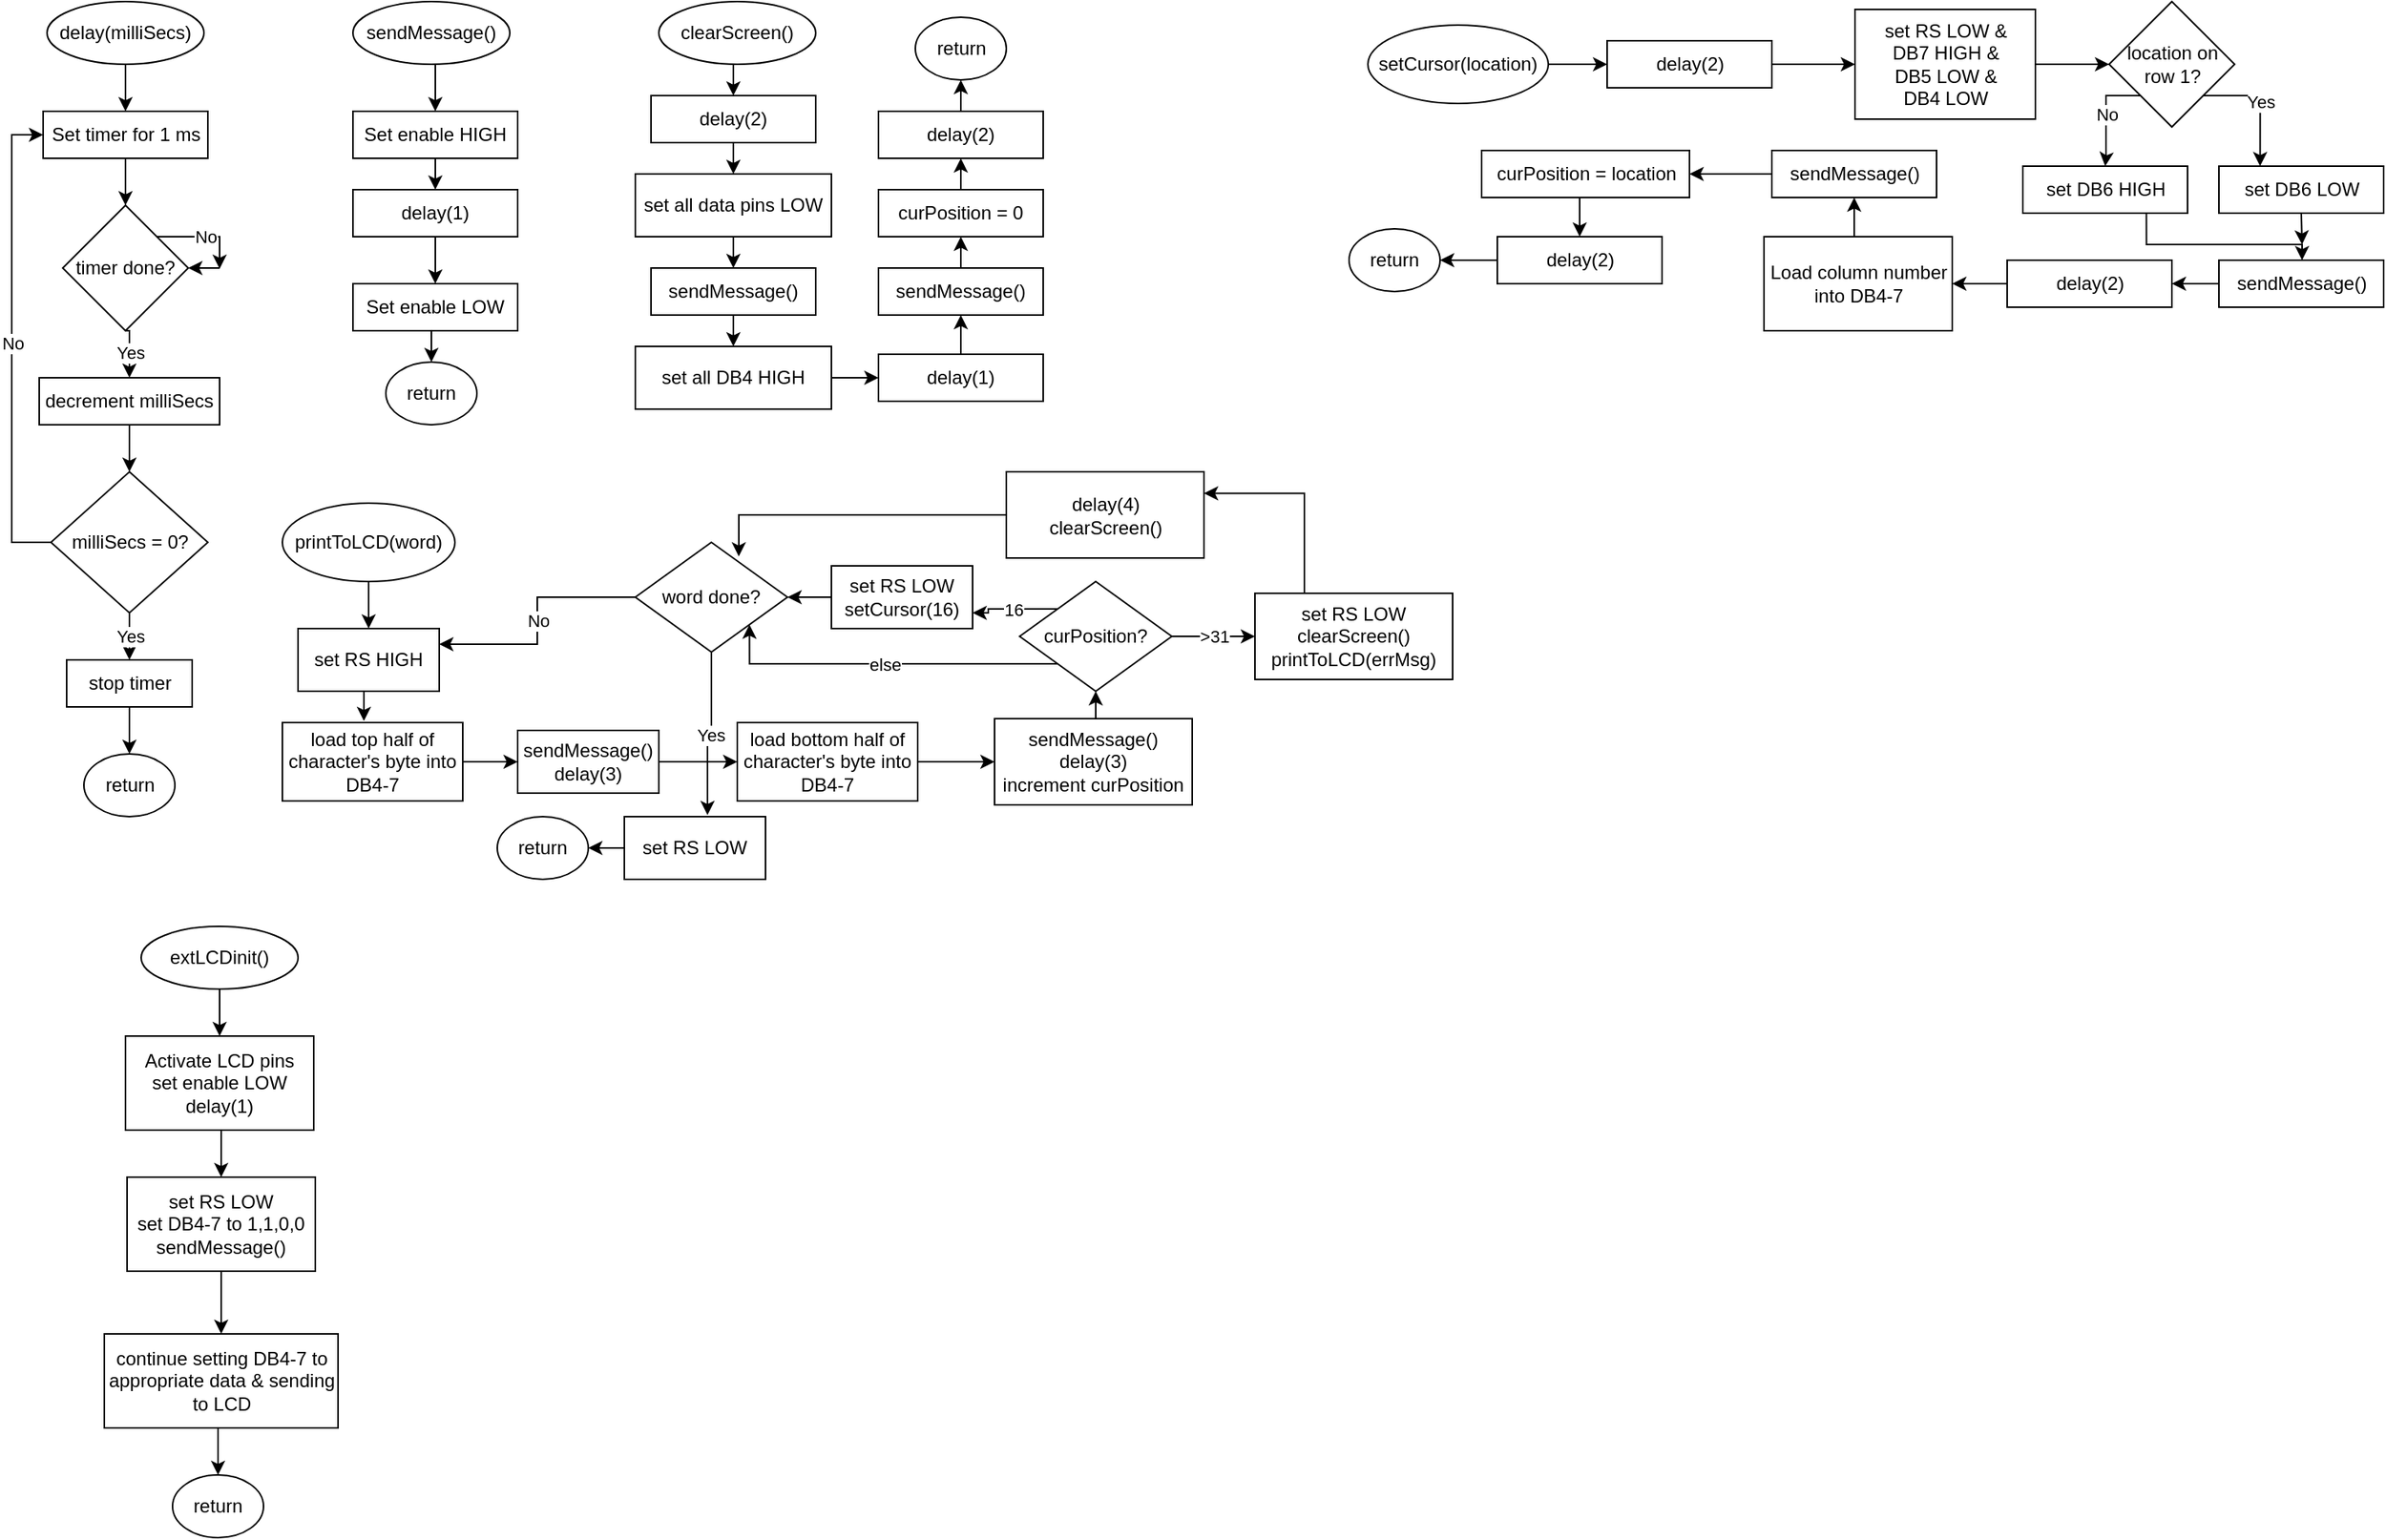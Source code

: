 <mxfile version="12.7.2" type="device"><diagram id="p0zif1Xb2ei_MetfuVsM" name="Page-1"><mxGraphModel dx="1264" dy="539" grid="1" gridSize="10" guides="1" tooltips="1" connect="1" arrows="1" fold="1" page="1" pageScale="1" pageWidth="850" pageHeight="1100" math="0" shadow="0"><root><mxCell id="0"/><mxCell id="1" parent="0"/><mxCell id="idbKsnZmtXlH-FIe1H_C-18" style="edgeStyle=orthogonalEdgeStyle;rounded=0;orthogonalLoop=1;jettySize=auto;html=1;exitX=0.5;exitY=1;exitDx=0;exitDy=0;entryX=0.5;entryY=0;entryDx=0;entryDy=0;" edge="1" parent="1" source="idbKsnZmtXlH-FIe1H_C-1" target="idbKsnZmtXlH-FIe1H_C-15"><mxGeometry relative="1" as="geometry"/></mxCell><mxCell id="idbKsnZmtXlH-FIe1H_C-1" value="delay(milliSecs)" style="ellipse;whiteSpace=wrap;html=1;" vertex="1" parent="1"><mxGeometry x="80" y="40" width="100" height="40" as="geometry"/></mxCell><mxCell id="idbKsnZmtXlH-FIe1H_C-10" style="edgeStyle=orthogonalEdgeStyle;rounded=0;orthogonalLoop=1;jettySize=auto;html=1;exitX=0.5;exitY=1;exitDx=0;exitDy=0;entryX=0.5;entryY=0;entryDx=0;entryDy=0;" edge="1" parent="1" source="idbKsnZmtXlH-FIe1H_C-2" target="idbKsnZmtXlH-FIe1H_C-7"><mxGeometry relative="1" as="geometry"/></mxCell><mxCell id="idbKsnZmtXlH-FIe1H_C-2" value="sendMessage()" style="ellipse;whiteSpace=wrap;html=1;" vertex="1" parent="1"><mxGeometry x="275" y="40" width="100" height="40" as="geometry"/></mxCell><mxCell id="idbKsnZmtXlH-FIe1H_C-39" style="edgeStyle=orthogonalEdgeStyle;rounded=0;orthogonalLoop=1;jettySize=auto;html=1;exitX=0.5;exitY=1;exitDx=0;exitDy=0;entryX=0.5;entryY=0;entryDx=0;entryDy=0;" edge="1" parent="1" source="idbKsnZmtXlH-FIe1H_C-3" target="idbKsnZmtXlH-FIe1H_C-38"><mxGeometry relative="1" as="geometry"/></mxCell><mxCell id="idbKsnZmtXlH-FIe1H_C-3" value="clearScreen()" style="ellipse;whiteSpace=wrap;html=1;" vertex="1" parent="1"><mxGeometry x="470" y="40" width="100" height="40" as="geometry"/></mxCell><mxCell id="idbKsnZmtXlH-FIe1H_C-97" style="edgeStyle=orthogonalEdgeStyle;rounded=0;orthogonalLoop=1;jettySize=auto;html=1;exitX=0.5;exitY=1;exitDx=0;exitDy=0;entryX=0.5;entryY=0;entryDx=0;entryDy=0;" edge="1" parent="1" source="idbKsnZmtXlH-FIe1H_C-4" target="idbKsnZmtXlH-FIe1H_C-96"><mxGeometry relative="1" as="geometry"/></mxCell><mxCell id="idbKsnZmtXlH-FIe1H_C-4" value="printToLCD(word)" style="ellipse;whiteSpace=wrap;html=1;" vertex="1" parent="1"><mxGeometry x="230" y="360" width="110" height="50" as="geometry"/></mxCell><mxCell id="idbKsnZmtXlH-FIe1H_C-63" style="edgeStyle=orthogonalEdgeStyle;rounded=0;orthogonalLoop=1;jettySize=auto;html=1;exitX=1;exitY=0.5;exitDx=0;exitDy=0;entryX=0;entryY=0.5;entryDx=0;entryDy=0;" edge="1" parent="1" source="idbKsnZmtXlH-FIe1H_C-5" target="idbKsnZmtXlH-FIe1H_C-61"><mxGeometry relative="1" as="geometry"/></mxCell><mxCell id="idbKsnZmtXlH-FIe1H_C-5" value="setCursor(location)" style="ellipse;whiteSpace=wrap;html=1;" vertex="1" parent="1"><mxGeometry x="922" y="55" width="115" height="50" as="geometry"/></mxCell><mxCell id="idbKsnZmtXlH-FIe1H_C-140" value="" style="edgeStyle=orthogonalEdgeStyle;rounded=0;orthogonalLoop=1;jettySize=auto;html=1;" edge="1" parent="1" source="idbKsnZmtXlH-FIe1H_C-6" target="idbKsnZmtXlH-FIe1H_C-139"><mxGeometry relative="1" as="geometry"/></mxCell><mxCell id="idbKsnZmtXlH-FIe1H_C-6" value="extLCDinit()" style="ellipse;whiteSpace=wrap;html=1;" vertex="1" parent="1"><mxGeometry x="140" y="630" width="100" height="40" as="geometry"/></mxCell><mxCell id="idbKsnZmtXlH-FIe1H_C-12" style="edgeStyle=orthogonalEdgeStyle;rounded=0;orthogonalLoop=1;jettySize=auto;html=1;exitX=0.5;exitY=1;exitDx=0;exitDy=0;entryX=0.5;entryY=0;entryDx=0;entryDy=0;" edge="1" parent="1" source="idbKsnZmtXlH-FIe1H_C-7" target="idbKsnZmtXlH-FIe1H_C-11"><mxGeometry relative="1" as="geometry"/></mxCell><mxCell id="idbKsnZmtXlH-FIe1H_C-7" value="Set enable HIGH" style="rounded=0;whiteSpace=wrap;html=1;" vertex="1" parent="1"><mxGeometry x="275" y="110" width="105" height="30" as="geometry"/></mxCell><mxCell id="idbKsnZmtXlH-FIe1H_C-14" style="edgeStyle=orthogonalEdgeStyle;rounded=0;orthogonalLoop=1;jettySize=auto;html=1;exitX=0.5;exitY=1;exitDx=0;exitDy=0;entryX=0.5;entryY=0;entryDx=0;entryDy=0;" edge="1" parent="1" source="idbKsnZmtXlH-FIe1H_C-11" target="idbKsnZmtXlH-FIe1H_C-13"><mxGeometry relative="1" as="geometry"/></mxCell><mxCell id="idbKsnZmtXlH-FIe1H_C-11" value="delay(1)" style="rounded=0;whiteSpace=wrap;html=1;" vertex="1" parent="1"><mxGeometry x="275" y="160" width="105" height="30" as="geometry"/></mxCell><mxCell id="idbKsnZmtXlH-FIe1H_C-37" style="edgeStyle=orthogonalEdgeStyle;rounded=0;orthogonalLoop=1;jettySize=auto;html=1;exitX=0.5;exitY=1;exitDx=0;exitDy=0;entryX=0.5;entryY=0;entryDx=0;entryDy=0;" edge="1" parent="1" source="idbKsnZmtXlH-FIe1H_C-13" target="idbKsnZmtXlH-FIe1H_C-36"><mxGeometry relative="1" as="geometry"/></mxCell><mxCell id="idbKsnZmtXlH-FIe1H_C-13" value="Set enable LOW" style="rounded=0;whiteSpace=wrap;html=1;" vertex="1" parent="1"><mxGeometry x="275" y="220" width="105" height="30" as="geometry"/></mxCell><mxCell id="idbKsnZmtXlH-FIe1H_C-23" value="" style="edgeStyle=orthogonalEdgeStyle;rounded=0;orthogonalLoop=1;jettySize=auto;html=1;" edge="1" parent="1" source="idbKsnZmtXlH-FIe1H_C-15" target="idbKsnZmtXlH-FIe1H_C-20"><mxGeometry relative="1" as="geometry"/></mxCell><mxCell id="idbKsnZmtXlH-FIe1H_C-15" value="Set timer for 1 ms" style="rounded=0;whiteSpace=wrap;html=1;" vertex="1" parent="1"><mxGeometry x="77.5" y="110" width="105" height="30" as="geometry"/></mxCell><mxCell id="idbKsnZmtXlH-FIe1H_C-25" value="" style="edgeStyle=orthogonalEdgeStyle;rounded=0;orthogonalLoop=1;jettySize=auto;html=1;" edge="1" parent="1" source="idbKsnZmtXlH-FIe1H_C-19" target="idbKsnZmtXlH-FIe1H_C-24"><mxGeometry relative="1" as="geometry"/></mxCell><mxCell id="idbKsnZmtXlH-FIe1H_C-19" value="decrement milliSecs" style="rounded=0;whiteSpace=wrap;html=1;" vertex="1" parent="1"><mxGeometry x="75" y="280" width="115" height="30" as="geometry"/></mxCell><mxCell id="idbKsnZmtXlH-FIe1H_C-21" value="No" style="edgeStyle=orthogonalEdgeStyle;rounded=0;orthogonalLoop=1;jettySize=auto;html=1;exitX=1;exitY=0;exitDx=0;exitDy=0;" edge="1" parent="1" source="idbKsnZmtXlH-FIe1H_C-20"><mxGeometry relative="1" as="geometry"><mxPoint x="190" y="210" as="targetPoint"/></mxGeometry></mxCell><mxCell id="idbKsnZmtXlH-FIe1H_C-28" value="Yes" style="edgeStyle=orthogonalEdgeStyle;rounded=0;orthogonalLoop=1;jettySize=auto;html=1;exitX=0.5;exitY=1;exitDx=0;exitDy=0;entryX=0.5;entryY=0;entryDx=0;entryDy=0;" edge="1" parent="1" source="idbKsnZmtXlH-FIe1H_C-20" target="idbKsnZmtXlH-FIe1H_C-19"><mxGeometry relative="1" as="geometry"/></mxCell><mxCell id="idbKsnZmtXlH-FIe1H_C-20" value="timer done?" style="rhombus;whiteSpace=wrap;html=1;" vertex="1" parent="1"><mxGeometry x="90" y="170" width="80" height="80" as="geometry"/></mxCell><mxCell id="idbKsnZmtXlH-FIe1H_C-22" value="" style="endArrow=classic;html=1;entryX=1;entryY=0.5;entryDx=0;entryDy=0;" edge="1" parent="1" target="idbKsnZmtXlH-FIe1H_C-20"><mxGeometry width="50" height="50" relative="1" as="geometry"><mxPoint x="190" y="210" as="sourcePoint"/><mxPoint x="600" y="210" as="targetPoint"/></mxGeometry></mxCell><mxCell id="idbKsnZmtXlH-FIe1H_C-29" value="&lt;div&gt;No&lt;/div&gt;" style="edgeStyle=orthogonalEdgeStyle;rounded=0;orthogonalLoop=1;jettySize=auto;html=1;exitX=0;exitY=0.5;exitDx=0;exitDy=0;entryX=0;entryY=0.5;entryDx=0;entryDy=0;" edge="1" parent="1" source="idbKsnZmtXlH-FIe1H_C-24" target="idbKsnZmtXlH-FIe1H_C-15"><mxGeometry relative="1" as="geometry"><mxPoint x="40" y="130" as="targetPoint"/></mxGeometry></mxCell><mxCell id="idbKsnZmtXlH-FIe1H_C-31" value="Yes" style="edgeStyle=orthogonalEdgeStyle;rounded=0;orthogonalLoop=1;jettySize=auto;html=1;exitX=0.5;exitY=1;exitDx=0;exitDy=0;entryX=0.5;entryY=0;entryDx=0;entryDy=0;" edge="1" parent="1" source="idbKsnZmtXlH-FIe1H_C-24" target="idbKsnZmtXlH-FIe1H_C-30"><mxGeometry relative="1" as="geometry"/></mxCell><mxCell id="idbKsnZmtXlH-FIe1H_C-24" value="milliSecs = 0?" style="rhombus;whiteSpace=wrap;html=1;" vertex="1" parent="1"><mxGeometry x="82.5" y="340" width="100" height="90" as="geometry"/></mxCell><mxCell id="idbKsnZmtXlH-FIe1H_C-35" style="edgeStyle=orthogonalEdgeStyle;rounded=0;orthogonalLoop=1;jettySize=auto;html=1;exitX=0.5;exitY=1;exitDx=0;exitDy=0;entryX=0.5;entryY=0;entryDx=0;entryDy=0;" edge="1" parent="1" source="idbKsnZmtXlH-FIe1H_C-30" target="idbKsnZmtXlH-FIe1H_C-32"><mxGeometry relative="1" as="geometry"/></mxCell><mxCell id="idbKsnZmtXlH-FIe1H_C-30" value="stop timer" style="rounded=0;whiteSpace=wrap;html=1;" vertex="1" parent="1"><mxGeometry x="92.5" y="460" width="80" height="30" as="geometry"/></mxCell><mxCell id="idbKsnZmtXlH-FIe1H_C-32" value="return" style="ellipse;whiteSpace=wrap;html=1;" vertex="1" parent="1"><mxGeometry x="103.5" y="520" width="58" height="40" as="geometry"/></mxCell><mxCell id="idbKsnZmtXlH-FIe1H_C-36" value="return" style="ellipse;whiteSpace=wrap;html=1;" vertex="1" parent="1"><mxGeometry x="296" y="270" width="58" height="40" as="geometry"/></mxCell><mxCell id="idbKsnZmtXlH-FIe1H_C-45" style="edgeStyle=orthogonalEdgeStyle;rounded=0;orthogonalLoop=1;jettySize=auto;html=1;exitX=0.5;exitY=1;exitDx=0;exitDy=0;entryX=0.5;entryY=0;entryDx=0;entryDy=0;" edge="1" parent="1" source="idbKsnZmtXlH-FIe1H_C-38" target="idbKsnZmtXlH-FIe1H_C-44"><mxGeometry relative="1" as="geometry"/></mxCell><mxCell id="idbKsnZmtXlH-FIe1H_C-38" value="delay(2)" style="rounded=0;whiteSpace=wrap;html=1;" vertex="1" parent="1"><mxGeometry x="465" y="100" width="105" height="30" as="geometry"/></mxCell><mxCell id="idbKsnZmtXlH-FIe1H_C-49" style="edgeStyle=orthogonalEdgeStyle;rounded=0;orthogonalLoop=1;jettySize=auto;html=1;exitX=0.5;exitY=1;exitDx=0;exitDy=0;entryX=0.5;entryY=0;entryDx=0;entryDy=0;" edge="1" parent="1" source="idbKsnZmtXlH-FIe1H_C-40" target="idbKsnZmtXlH-FIe1H_C-47"><mxGeometry relative="1" as="geometry"/></mxCell><mxCell id="idbKsnZmtXlH-FIe1H_C-40" value="sendMessage()" style="rounded=0;whiteSpace=wrap;html=1;" vertex="1" parent="1"><mxGeometry x="465" y="210" width="105" height="30" as="geometry"/></mxCell><mxCell id="idbKsnZmtXlH-FIe1H_C-46" style="edgeStyle=orthogonalEdgeStyle;rounded=0;orthogonalLoop=1;jettySize=auto;html=1;exitX=0.5;exitY=1;exitDx=0;exitDy=0;entryX=0.5;entryY=0;entryDx=0;entryDy=0;" edge="1" parent="1" source="idbKsnZmtXlH-FIe1H_C-44" target="idbKsnZmtXlH-FIe1H_C-40"><mxGeometry relative="1" as="geometry"/></mxCell><mxCell id="idbKsnZmtXlH-FIe1H_C-44" value="set all data pins LOW" style="rounded=0;whiteSpace=wrap;html=1;" vertex="1" parent="1"><mxGeometry x="455" y="150" width="125" height="40" as="geometry"/></mxCell><mxCell id="idbKsnZmtXlH-FIe1H_C-91" style="edgeStyle=orthogonalEdgeStyle;rounded=0;orthogonalLoop=1;jettySize=auto;html=1;exitX=1;exitY=0.5;exitDx=0;exitDy=0;entryX=0;entryY=0.5;entryDx=0;entryDy=0;" edge="1" parent="1" source="idbKsnZmtXlH-FIe1H_C-47" target="idbKsnZmtXlH-FIe1H_C-48"><mxGeometry relative="1" as="geometry"/></mxCell><mxCell id="idbKsnZmtXlH-FIe1H_C-47" value="set all DB4 HIGH" style="rounded=0;whiteSpace=wrap;html=1;" vertex="1" parent="1"><mxGeometry x="455" y="260" width="125" height="40" as="geometry"/></mxCell><mxCell id="idbKsnZmtXlH-FIe1H_C-92" style="edgeStyle=orthogonalEdgeStyle;rounded=0;orthogonalLoop=1;jettySize=auto;html=1;exitX=0.5;exitY=0;exitDx=0;exitDy=0;entryX=0.5;entryY=1;entryDx=0;entryDy=0;" edge="1" parent="1" source="idbKsnZmtXlH-FIe1H_C-48" target="idbKsnZmtXlH-FIe1H_C-51"><mxGeometry relative="1" as="geometry"/></mxCell><mxCell id="idbKsnZmtXlH-FIe1H_C-48" value="delay(1)" style="rounded=0;whiteSpace=wrap;html=1;" vertex="1" parent="1"><mxGeometry x="610" y="265" width="105" height="30" as="geometry"/></mxCell><mxCell id="idbKsnZmtXlH-FIe1H_C-93" style="edgeStyle=orthogonalEdgeStyle;rounded=0;orthogonalLoop=1;jettySize=auto;html=1;exitX=0.5;exitY=0;exitDx=0;exitDy=0;entryX=0.5;entryY=1;entryDx=0;entryDy=0;" edge="1" parent="1" source="idbKsnZmtXlH-FIe1H_C-51" target="idbKsnZmtXlH-FIe1H_C-54"><mxGeometry relative="1" as="geometry"/></mxCell><mxCell id="idbKsnZmtXlH-FIe1H_C-51" value="sendMessage()" style="rounded=0;whiteSpace=wrap;html=1;" vertex="1" parent="1"><mxGeometry x="610" y="210" width="105" height="30" as="geometry"/></mxCell><mxCell id="idbKsnZmtXlH-FIe1H_C-95" style="edgeStyle=orthogonalEdgeStyle;rounded=0;orthogonalLoop=1;jettySize=auto;html=1;exitX=0.5;exitY=0;exitDx=0;exitDy=0;entryX=0.5;entryY=1;entryDx=0;entryDy=0;" edge="1" parent="1" source="idbKsnZmtXlH-FIe1H_C-53" target="idbKsnZmtXlH-FIe1H_C-57"><mxGeometry relative="1" as="geometry"/></mxCell><mxCell id="idbKsnZmtXlH-FIe1H_C-53" value="delay(2)" style="rounded=0;whiteSpace=wrap;html=1;" vertex="1" parent="1"><mxGeometry x="610" y="110" width="105" height="30" as="geometry"/></mxCell><mxCell id="idbKsnZmtXlH-FIe1H_C-94" style="edgeStyle=orthogonalEdgeStyle;rounded=0;orthogonalLoop=1;jettySize=auto;html=1;exitX=0.5;exitY=0;exitDx=0;exitDy=0;entryX=0.5;entryY=1;entryDx=0;entryDy=0;" edge="1" parent="1" source="idbKsnZmtXlH-FIe1H_C-54" target="idbKsnZmtXlH-FIe1H_C-53"><mxGeometry relative="1" as="geometry"/></mxCell><mxCell id="idbKsnZmtXlH-FIe1H_C-54" value="curPosition = 0" style="rounded=0;whiteSpace=wrap;html=1;" vertex="1" parent="1"><mxGeometry x="610" y="160" width="105" height="30" as="geometry"/></mxCell><mxCell id="idbKsnZmtXlH-FIe1H_C-57" value="return" style="ellipse;whiteSpace=wrap;html=1;" vertex="1" parent="1"><mxGeometry x="633.5" y="50" width="58" height="40" as="geometry"/></mxCell><mxCell id="idbKsnZmtXlH-FIe1H_C-65" style="edgeStyle=orthogonalEdgeStyle;rounded=0;orthogonalLoop=1;jettySize=auto;html=1;exitX=1;exitY=0.5;exitDx=0;exitDy=0;entryX=0;entryY=0.5;entryDx=0;entryDy=0;" edge="1" parent="1" source="idbKsnZmtXlH-FIe1H_C-61" target="idbKsnZmtXlH-FIe1H_C-64"><mxGeometry relative="1" as="geometry"/></mxCell><mxCell id="idbKsnZmtXlH-FIe1H_C-61" value="delay(2)" style="rounded=0;whiteSpace=wrap;html=1;" vertex="1" parent="1"><mxGeometry x="1074.5" y="65" width="105" height="30" as="geometry"/></mxCell><mxCell id="idbKsnZmtXlH-FIe1H_C-67" value="" style="edgeStyle=orthogonalEdgeStyle;rounded=0;orthogonalLoop=1;jettySize=auto;html=1;" edge="1" parent="1" source="idbKsnZmtXlH-FIe1H_C-64" target="idbKsnZmtXlH-FIe1H_C-66"><mxGeometry relative="1" as="geometry"/></mxCell><mxCell id="idbKsnZmtXlH-FIe1H_C-64" value="&lt;div&gt;set RS LOW &amp;amp;&lt;/div&gt;&lt;div&gt;DB7 HIGH &amp;amp; &lt;br&gt;&lt;/div&gt;&lt;div&gt;DB5 LOW &amp;amp;&lt;/div&gt;&lt;div&gt;DB4 LOW&lt;br&gt;&lt;/div&gt;" style="rounded=0;whiteSpace=wrap;html=1;" vertex="1" parent="1"><mxGeometry x="1232.5" y="45" width="115" height="70" as="geometry"/></mxCell><mxCell id="idbKsnZmtXlH-FIe1H_C-71" value="No" style="edgeStyle=orthogonalEdgeStyle;rounded=0;orthogonalLoop=1;jettySize=auto;html=1;exitX=0;exitY=1;exitDx=0;exitDy=0;entryX=0.5;entryY=0;entryDx=0;entryDy=0;" edge="1" parent="1" source="idbKsnZmtXlH-FIe1H_C-66" target="idbKsnZmtXlH-FIe1H_C-70"><mxGeometry relative="1" as="geometry"><Array as="points"><mxPoint x="1392.5" y="100"/><mxPoint x="1392.5" y="140"/></Array></mxGeometry></mxCell><mxCell id="idbKsnZmtXlH-FIe1H_C-72" value="Yes" style="edgeStyle=orthogonalEdgeStyle;rounded=0;orthogonalLoop=1;jettySize=auto;html=1;exitX=1;exitY=1;exitDx=0;exitDy=0;entryX=0.25;entryY=0;entryDx=0;entryDy=0;" edge="1" parent="1" source="idbKsnZmtXlH-FIe1H_C-66" target="idbKsnZmtXlH-FIe1H_C-69"><mxGeometry relative="1" as="geometry"><Array as="points"><mxPoint x="1490.5" y="100"/></Array></mxGeometry></mxCell><mxCell id="idbKsnZmtXlH-FIe1H_C-66" value="location on row 1?" style="rhombus;whiteSpace=wrap;html=1;" vertex="1" parent="1"><mxGeometry x="1394.5" y="40" width="80" height="80" as="geometry"/></mxCell><mxCell id="idbKsnZmtXlH-FIe1H_C-79" style="edgeStyle=orthogonalEdgeStyle;rounded=0;orthogonalLoop=1;jettySize=auto;html=1;exitX=0;exitY=0.5;exitDx=0;exitDy=0;" edge="1" parent="1" source="idbKsnZmtXlH-FIe1H_C-68" target="idbKsnZmtXlH-FIe1H_C-78"><mxGeometry relative="1" as="geometry"/></mxCell><mxCell id="idbKsnZmtXlH-FIe1H_C-68" value="delay(2)" style="rounded=0;whiteSpace=wrap;html=1;" vertex="1" parent="1"><mxGeometry x="1329.5" y="205" width="105" height="30" as="geometry"/></mxCell><mxCell id="idbKsnZmtXlH-FIe1H_C-77" style="edgeStyle=orthogonalEdgeStyle;rounded=0;orthogonalLoop=1;jettySize=auto;html=1;exitX=0.5;exitY=1;exitDx=0;exitDy=0;" edge="1" parent="1" source="idbKsnZmtXlH-FIe1H_C-69"><mxGeometry relative="1" as="geometry"><mxPoint x="1517.5" y="195" as="targetPoint"/></mxGeometry></mxCell><mxCell id="idbKsnZmtXlH-FIe1H_C-69" value="set DB6 LOW" style="rounded=0;whiteSpace=wrap;html=1;" vertex="1" parent="1"><mxGeometry x="1464.5" y="145" width="105" height="30" as="geometry"/></mxCell><mxCell id="idbKsnZmtXlH-FIe1H_C-74" style="edgeStyle=orthogonalEdgeStyle;rounded=0;orthogonalLoop=1;jettySize=auto;html=1;exitX=0.75;exitY=1;exitDx=0;exitDy=0;" edge="1" parent="1" source="idbKsnZmtXlH-FIe1H_C-70" target="idbKsnZmtXlH-FIe1H_C-73"><mxGeometry relative="1" as="geometry"><Array as="points"><mxPoint x="1418.5" y="195"/><mxPoint x="1517.5" y="195"/></Array></mxGeometry></mxCell><mxCell id="idbKsnZmtXlH-FIe1H_C-70" value="set DB6 HIGH" style="rounded=0;whiteSpace=wrap;html=1;" vertex="1" parent="1"><mxGeometry x="1339.5" y="145" width="105" height="30" as="geometry"/></mxCell><mxCell id="idbKsnZmtXlH-FIe1H_C-76" style="edgeStyle=orthogonalEdgeStyle;rounded=0;orthogonalLoop=1;jettySize=auto;html=1;exitX=0;exitY=0.5;exitDx=0;exitDy=0;entryX=1;entryY=0.5;entryDx=0;entryDy=0;" edge="1" parent="1" source="idbKsnZmtXlH-FIe1H_C-73" target="idbKsnZmtXlH-FIe1H_C-68"><mxGeometry relative="1" as="geometry"/></mxCell><mxCell id="idbKsnZmtXlH-FIe1H_C-73" value="sendMessage()" style="rounded=0;whiteSpace=wrap;html=1;" vertex="1" parent="1"><mxGeometry x="1464.5" y="205" width="105" height="30" as="geometry"/></mxCell><mxCell id="idbKsnZmtXlH-FIe1H_C-82" style="edgeStyle=orthogonalEdgeStyle;rounded=0;orthogonalLoop=1;jettySize=auto;html=1;exitX=0.5;exitY=0;exitDx=0;exitDy=0;entryX=0.5;entryY=1;entryDx=0;entryDy=0;" edge="1" parent="1" source="idbKsnZmtXlH-FIe1H_C-78" target="idbKsnZmtXlH-FIe1H_C-81"><mxGeometry relative="1" as="geometry"/></mxCell><mxCell id="idbKsnZmtXlH-FIe1H_C-78" value="Load column number into DB4-7" style="rounded=0;whiteSpace=wrap;html=1;" vertex="1" parent="1"><mxGeometry x="1174.5" y="190" width="120" height="60" as="geometry"/></mxCell><mxCell id="idbKsnZmtXlH-FIe1H_C-90" style="edgeStyle=orthogonalEdgeStyle;rounded=0;orthogonalLoop=1;jettySize=auto;html=1;exitX=0;exitY=0.5;exitDx=0;exitDy=0;entryX=1;entryY=0.5;entryDx=0;entryDy=0;" edge="1" parent="1" source="idbKsnZmtXlH-FIe1H_C-80" target="idbKsnZmtXlH-FIe1H_C-88"><mxGeometry relative="1" as="geometry"><Array as="points"><mxPoint x="968.5" y="205"/></Array></mxGeometry></mxCell><mxCell id="idbKsnZmtXlH-FIe1H_C-80" value="delay(2)" style="rounded=0;whiteSpace=wrap;html=1;" vertex="1" parent="1"><mxGeometry x="1004.5" y="190" width="105" height="30" as="geometry"/></mxCell><mxCell id="idbKsnZmtXlH-FIe1H_C-86" style="edgeStyle=orthogonalEdgeStyle;rounded=0;orthogonalLoop=1;jettySize=auto;html=1;exitX=0;exitY=0.5;exitDx=0;exitDy=0;entryX=1;entryY=0.5;entryDx=0;entryDy=0;" edge="1" parent="1" source="idbKsnZmtXlH-FIe1H_C-81" target="idbKsnZmtXlH-FIe1H_C-84"><mxGeometry relative="1" as="geometry"/></mxCell><mxCell id="idbKsnZmtXlH-FIe1H_C-81" value="sendMessage()" style="rounded=0;whiteSpace=wrap;html=1;" vertex="1" parent="1"><mxGeometry x="1179.5" y="135" width="105" height="30" as="geometry"/></mxCell><mxCell id="idbKsnZmtXlH-FIe1H_C-87" style="edgeStyle=orthogonalEdgeStyle;rounded=0;orthogonalLoop=1;jettySize=auto;html=1;exitX=0.5;exitY=1;exitDx=0;exitDy=0;entryX=0.5;entryY=0;entryDx=0;entryDy=0;" edge="1" parent="1" source="idbKsnZmtXlH-FIe1H_C-84" target="idbKsnZmtXlH-FIe1H_C-80"><mxGeometry relative="1" as="geometry"/></mxCell><mxCell id="idbKsnZmtXlH-FIe1H_C-84" value="curPosition = location" style="rounded=0;whiteSpace=wrap;html=1;" vertex="1" parent="1"><mxGeometry x="994.5" y="135" width="132.5" height="30" as="geometry"/></mxCell><mxCell id="idbKsnZmtXlH-FIe1H_C-88" value="return" style="ellipse;whiteSpace=wrap;html=1;" vertex="1" parent="1"><mxGeometry x="910" y="185" width="58" height="40" as="geometry"/></mxCell><mxCell id="idbKsnZmtXlH-FIe1H_C-107" style="edgeStyle=orthogonalEdgeStyle;rounded=0;orthogonalLoop=1;jettySize=auto;html=1;exitX=0.5;exitY=1;exitDx=0;exitDy=0;entryX=0.452;entryY=-0.02;entryDx=0;entryDy=0;entryPerimeter=0;" edge="1" parent="1" source="idbKsnZmtXlH-FIe1H_C-96" target="idbKsnZmtXlH-FIe1H_C-98"><mxGeometry relative="1" as="geometry"/></mxCell><mxCell id="idbKsnZmtXlH-FIe1H_C-96" value="set RS HIGH" style="rounded=0;whiteSpace=wrap;html=1;" vertex="1" parent="1"><mxGeometry x="240" y="440" width="90" height="40" as="geometry"/></mxCell><mxCell id="idbKsnZmtXlH-FIe1H_C-108" style="edgeStyle=orthogonalEdgeStyle;rounded=0;orthogonalLoop=1;jettySize=auto;html=1;exitX=1;exitY=0.5;exitDx=0;exitDy=0;entryX=0;entryY=0.5;entryDx=0;entryDy=0;" edge="1" parent="1" source="idbKsnZmtXlH-FIe1H_C-98" target="idbKsnZmtXlH-FIe1H_C-100"><mxGeometry relative="1" as="geometry"/></mxCell><mxCell id="idbKsnZmtXlH-FIe1H_C-98" value="load top half of character's byte into DB4-7" style="rounded=0;whiteSpace=wrap;html=1;" vertex="1" parent="1"><mxGeometry x="230" y="500" width="115" height="50" as="geometry"/></mxCell><mxCell id="idbKsnZmtXlH-FIe1H_C-116" style="edgeStyle=orthogonalEdgeStyle;rounded=0;orthogonalLoop=1;jettySize=auto;html=1;exitX=1;exitY=0.5;exitDx=0;exitDy=0;" edge="1" parent="1" source="idbKsnZmtXlH-FIe1H_C-100" target="idbKsnZmtXlH-FIe1H_C-110"><mxGeometry relative="1" as="geometry"/></mxCell><mxCell id="idbKsnZmtXlH-FIe1H_C-100" value="&lt;div&gt;sendMessage()&lt;/div&gt;delay(3)" style="rounded=0;whiteSpace=wrap;html=1;" vertex="1" parent="1"><mxGeometry x="380" y="505" width="90" height="40" as="geometry"/></mxCell><mxCell id="idbKsnZmtXlH-FIe1H_C-114" style="edgeStyle=orthogonalEdgeStyle;rounded=0;orthogonalLoop=1;jettySize=auto;html=1;exitX=1;exitY=0.5;exitDx=0;exitDy=0;entryX=0;entryY=0.5;entryDx=0;entryDy=0;" edge="1" parent="1" source="idbKsnZmtXlH-FIe1H_C-110" target="idbKsnZmtXlH-FIe1H_C-112"><mxGeometry relative="1" as="geometry"/></mxCell><mxCell id="idbKsnZmtXlH-FIe1H_C-110" value="load bottom half of character's byte into DB4-7" style="rounded=0;whiteSpace=wrap;html=1;" vertex="1" parent="1"><mxGeometry x="520" y="500" width="115" height="50" as="geometry"/></mxCell><mxCell id="idbKsnZmtXlH-FIe1H_C-118" style="edgeStyle=orthogonalEdgeStyle;rounded=0;orthogonalLoop=1;jettySize=auto;html=1;exitX=0.5;exitY=0;exitDx=0;exitDy=0;entryX=0.5;entryY=1;entryDx=0;entryDy=0;" edge="1" parent="1" source="idbKsnZmtXlH-FIe1H_C-112" target="idbKsnZmtXlH-FIe1H_C-117"><mxGeometry relative="1" as="geometry"/></mxCell><mxCell id="idbKsnZmtXlH-FIe1H_C-112" value="&lt;div&gt;sendMessage()&lt;/div&gt;&lt;div&gt;delay(3)&lt;/div&gt;increment curPosition" style="rounded=0;whiteSpace=wrap;html=1;" vertex="1" parent="1"><mxGeometry x="684" y="497.5" width="126" height="55" as="geometry"/></mxCell><mxCell id="idbKsnZmtXlH-FIe1H_C-121" value="16" style="edgeStyle=orthogonalEdgeStyle;rounded=0;orthogonalLoop=1;jettySize=auto;html=1;exitX=0;exitY=0;exitDx=0;exitDy=0;entryX=1;entryY=0.75;entryDx=0;entryDy=0;" edge="1" parent="1" source="idbKsnZmtXlH-FIe1H_C-117" target="idbKsnZmtXlH-FIe1H_C-120"><mxGeometry relative="1" as="geometry"/></mxCell><mxCell id="idbKsnZmtXlH-FIe1H_C-124" value="&amp;gt;31" style="edgeStyle=orthogonalEdgeStyle;rounded=0;orthogonalLoop=1;jettySize=auto;html=1;exitX=1;exitY=0.5;exitDx=0;exitDy=0;entryX=0;entryY=0.5;entryDx=0;entryDy=0;" edge="1" parent="1" source="idbKsnZmtXlH-FIe1H_C-117" target="idbKsnZmtXlH-FIe1H_C-123"><mxGeometry relative="1" as="geometry"/></mxCell><mxCell id="idbKsnZmtXlH-FIe1H_C-131" value="else" style="edgeStyle=orthogonalEdgeStyle;rounded=0;orthogonalLoop=1;jettySize=auto;html=1;exitX=0;exitY=1;exitDx=0;exitDy=0;entryX=1;entryY=1;entryDx=0;entryDy=0;" edge="1" parent="1" source="idbKsnZmtXlH-FIe1H_C-117" target="idbKsnZmtXlH-FIe1H_C-128"><mxGeometry relative="1" as="geometry"><Array as="points"><mxPoint x="528" y="463"/></Array></mxGeometry></mxCell><mxCell id="idbKsnZmtXlH-FIe1H_C-117" value="curPosition?" style="rhombus;whiteSpace=wrap;html=1;" vertex="1" parent="1"><mxGeometry x="700" y="410" width="97" height="70" as="geometry"/></mxCell><mxCell id="idbKsnZmtXlH-FIe1H_C-129" style="edgeStyle=orthogonalEdgeStyle;rounded=0;orthogonalLoop=1;jettySize=auto;html=1;exitX=0;exitY=0.5;exitDx=0;exitDy=0;entryX=1;entryY=0.5;entryDx=0;entryDy=0;" edge="1" parent="1" source="idbKsnZmtXlH-FIe1H_C-120" target="idbKsnZmtXlH-FIe1H_C-128"><mxGeometry relative="1" as="geometry"/></mxCell><mxCell id="idbKsnZmtXlH-FIe1H_C-120" value="&lt;div&gt;set RS LOW&lt;/div&gt;&lt;div&gt;setCursor(16)&lt;br&gt;&lt;/div&gt;" style="rounded=0;whiteSpace=wrap;html=1;" vertex="1" parent="1"><mxGeometry x="580" y="400" width="90" height="40" as="geometry"/></mxCell><mxCell id="idbKsnZmtXlH-FIe1H_C-126" style="edgeStyle=orthogonalEdgeStyle;rounded=0;orthogonalLoop=1;jettySize=auto;html=1;exitX=0.25;exitY=0;exitDx=0;exitDy=0;entryX=1;entryY=0.25;entryDx=0;entryDy=0;" edge="1" parent="1" source="idbKsnZmtXlH-FIe1H_C-123" target="idbKsnZmtXlH-FIe1H_C-125"><mxGeometry relative="1" as="geometry"/></mxCell><mxCell id="idbKsnZmtXlH-FIe1H_C-123" value="&lt;div&gt;set RS LOW&lt;/div&gt;&lt;div&gt;clearScreen()&lt;/div&gt;&lt;div&gt;printToLCD(errMsg)&lt;/div&gt;" style="rounded=0;whiteSpace=wrap;html=1;" vertex="1" parent="1"><mxGeometry x="850" y="417.5" width="126" height="55" as="geometry"/></mxCell><mxCell id="idbKsnZmtXlH-FIe1H_C-130" style="edgeStyle=orthogonalEdgeStyle;rounded=0;orthogonalLoop=1;jettySize=auto;html=1;exitX=0;exitY=0.5;exitDx=0;exitDy=0;entryX=0.68;entryY=0.129;entryDx=0;entryDy=0;entryPerimeter=0;" edge="1" parent="1" source="idbKsnZmtXlH-FIe1H_C-125" target="idbKsnZmtXlH-FIe1H_C-128"><mxGeometry relative="1" as="geometry"><Array as="points"><mxPoint x="521" y="368"/></Array></mxGeometry></mxCell><mxCell id="idbKsnZmtXlH-FIe1H_C-125" value="&lt;div&gt;delay(4)&lt;/div&gt;&lt;div&gt;clearScreen()&lt;br&gt;&lt;/div&gt;" style="rounded=0;whiteSpace=wrap;html=1;" vertex="1" parent="1"><mxGeometry x="691.5" y="340" width="126" height="55" as="geometry"/></mxCell><mxCell id="idbKsnZmtXlH-FIe1H_C-132" value="No" style="edgeStyle=orthogonalEdgeStyle;rounded=0;orthogonalLoop=1;jettySize=auto;html=1;exitX=0;exitY=0.5;exitDx=0;exitDy=0;entryX=1;entryY=0.25;entryDx=0;entryDy=0;" edge="1" parent="1" source="idbKsnZmtXlH-FIe1H_C-128" target="idbKsnZmtXlH-FIe1H_C-96"><mxGeometry relative="1" as="geometry"/></mxCell><mxCell id="idbKsnZmtXlH-FIe1H_C-137" value="Yes" style="edgeStyle=orthogonalEdgeStyle;rounded=0;orthogonalLoop=1;jettySize=auto;html=1;exitX=0.5;exitY=1;exitDx=0;exitDy=0;entryX=0.589;entryY=-0.025;entryDx=0;entryDy=0;entryPerimeter=0;" edge="1" parent="1" source="idbKsnZmtXlH-FIe1H_C-128" target="idbKsnZmtXlH-FIe1H_C-136"><mxGeometry relative="1" as="geometry"/></mxCell><mxCell id="idbKsnZmtXlH-FIe1H_C-128" value="word done?" style="rhombus;whiteSpace=wrap;html=1;" vertex="1" parent="1"><mxGeometry x="455" y="385" width="97" height="70" as="geometry"/></mxCell><mxCell id="idbKsnZmtXlH-FIe1H_C-133" value="return" style="ellipse;whiteSpace=wrap;html=1;" vertex="1" parent="1"><mxGeometry x="367" y="560" width="58" height="40" as="geometry"/></mxCell><mxCell id="idbKsnZmtXlH-FIe1H_C-138" style="edgeStyle=orthogonalEdgeStyle;rounded=0;orthogonalLoop=1;jettySize=auto;html=1;exitX=0;exitY=0.5;exitDx=0;exitDy=0;entryX=1;entryY=0.5;entryDx=0;entryDy=0;" edge="1" parent="1" source="idbKsnZmtXlH-FIe1H_C-136" target="idbKsnZmtXlH-FIe1H_C-133"><mxGeometry relative="1" as="geometry"/></mxCell><mxCell id="idbKsnZmtXlH-FIe1H_C-136" value="set RS LOW" style="rounded=0;whiteSpace=wrap;html=1;" vertex="1" parent="1"><mxGeometry x="448" y="560" width="90" height="40" as="geometry"/></mxCell><mxCell id="idbKsnZmtXlH-FIe1H_C-142" style="edgeStyle=orthogonalEdgeStyle;rounded=0;orthogonalLoop=1;jettySize=auto;html=1;exitX=0.5;exitY=1;exitDx=0;exitDy=0;entryX=0.5;entryY=0;entryDx=0;entryDy=0;" edge="1" parent="1" source="idbKsnZmtXlH-FIe1H_C-139" target="idbKsnZmtXlH-FIe1H_C-141"><mxGeometry relative="1" as="geometry"/></mxCell><mxCell id="idbKsnZmtXlH-FIe1H_C-139" value="&lt;div&gt;Activate LCD pins&lt;/div&gt;&lt;div&gt;set enable LOW&lt;/div&gt;&lt;div&gt;delay(1)&lt;br&gt;&lt;/div&gt;" style="rounded=0;whiteSpace=wrap;html=1;" vertex="1" parent="1"><mxGeometry x="130" y="700" width="120" height="60" as="geometry"/></mxCell><mxCell id="idbKsnZmtXlH-FIe1H_C-144" style="edgeStyle=orthogonalEdgeStyle;rounded=0;orthogonalLoop=1;jettySize=auto;html=1;exitX=0.5;exitY=1;exitDx=0;exitDy=0;entryX=0.5;entryY=0;entryDx=0;entryDy=0;" edge="1" parent="1" source="idbKsnZmtXlH-FIe1H_C-141" target="idbKsnZmtXlH-FIe1H_C-143"><mxGeometry relative="1" as="geometry"/></mxCell><mxCell id="idbKsnZmtXlH-FIe1H_C-141" value="&lt;div&gt;set RS LOW&lt;/div&gt;&lt;div&gt;set DB4-7 to 1,1,0,0&lt;/div&gt;&lt;div&gt;sendMessage()&lt;br&gt;&lt;/div&gt;" style="rounded=0;whiteSpace=wrap;html=1;" vertex="1" parent="1"><mxGeometry x="131" y="790" width="120" height="60" as="geometry"/></mxCell><mxCell id="idbKsnZmtXlH-FIe1H_C-146" style="edgeStyle=orthogonalEdgeStyle;rounded=0;orthogonalLoop=1;jettySize=auto;html=1;exitX=0.5;exitY=1;exitDx=0;exitDy=0;entryX=0.5;entryY=0;entryDx=0;entryDy=0;" edge="1" parent="1" source="idbKsnZmtXlH-FIe1H_C-143" target="idbKsnZmtXlH-FIe1H_C-145"><mxGeometry relative="1" as="geometry"/></mxCell><mxCell id="idbKsnZmtXlH-FIe1H_C-143" value="continue setting DB4-7 to appropriate data &amp;amp; sending to LCD" style="rounded=0;whiteSpace=wrap;html=1;" vertex="1" parent="1"><mxGeometry x="116.5" y="890" width="149" height="60" as="geometry"/></mxCell><mxCell id="idbKsnZmtXlH-FIe1H_C-145" value="return" style="ellipse;whiteSpace=wrap;html=1;" vertex="1" parent="1"><mxGeometry x="160" y="980" width="58" height="40" as="geometry"/></mxCell></root></mxGraphModel></diagram></mxfile>